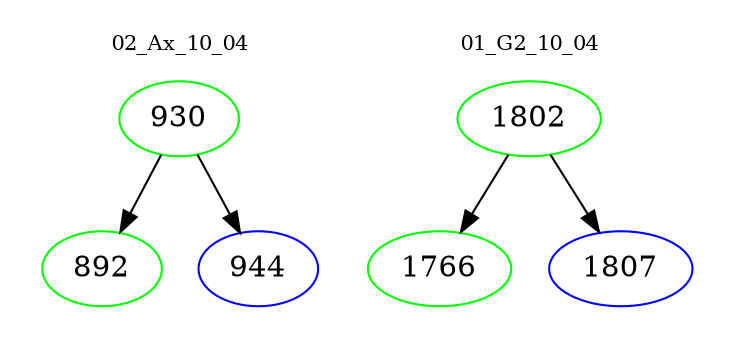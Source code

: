 digraph{
subgraph cluster_0 {
color = white
label = "02_Ax_10_04";
fontsize=10;
T0_930 [label="930", color="green"]
T0_930 -> T0_892 [color="black"]
T0_892 [label="892", color="green"]
T0_930 -> T0_944 [color="black"]
T0_944 [label="944", color="blue"]
}
subgraph cluster_1 {
color = white
label = "01_G2_10_04";
fontsize=10;
T1_1802 [label="1802", color="green"]
T1_1802 -> T1_1766 [color="black"]
T1_1766 [label="1766", color="green"]
T1_1802 -> T1_1807 [color="black"]
T1_1807 [label="1807", color="blue"]
}
}
